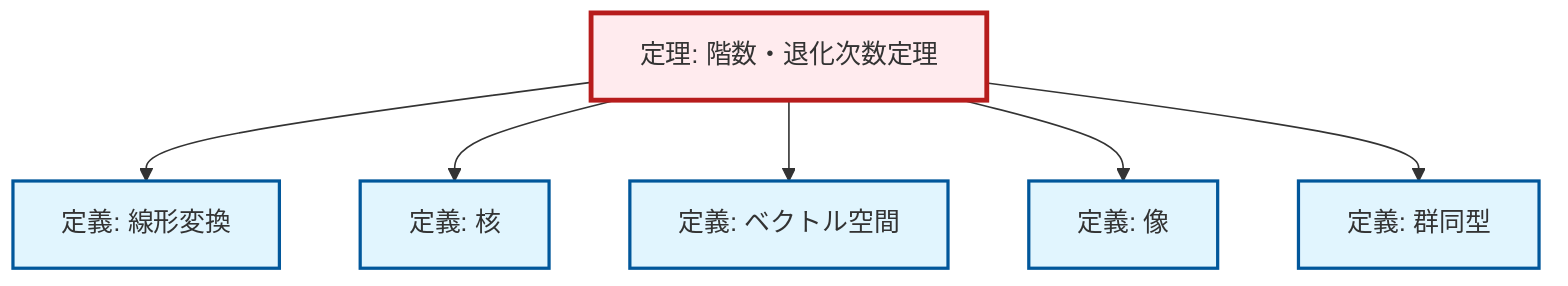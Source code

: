 graph TD
    classDef definition fill:#e1f5fe,stroke:#01579b,stroke-width:2px
    classDef theorem fill:#f3e5f5,stroke:#4a148c,stroke-width:2px
    classDef axiom fill:#fff3e0,stroke:#e65100,stroke-width:2px
    classDef example fill:#e8f5e9,stroke:#1b5e20,stroke-width:2px
    classDef current fill:#ffebee,stroke:#b71c1c,stroke-width:3px
    def-linear-transformation["定義: 線形変換"]:::definition
    thm-rank-nullity["定理: 階数・退化次数定理"]:::theorem
    def-kernel["定義: 核"]:::definition
    def-vector-space["定義: ベクトル空間"]:::definition
    def-image["定義: 像"]:::definition
    def-isomorphism["定義: 群同型"]:::definition
    thm-rank-nullity --> def-linear-transformation
    thm-rank-nullity --> def-kernel
    thm-rank-nullity --> def-vector-space
    thm-rank-nullity --> def-image
    thm-rank-nullity --> def-isomorphism
    class thm-rank-nullity current
